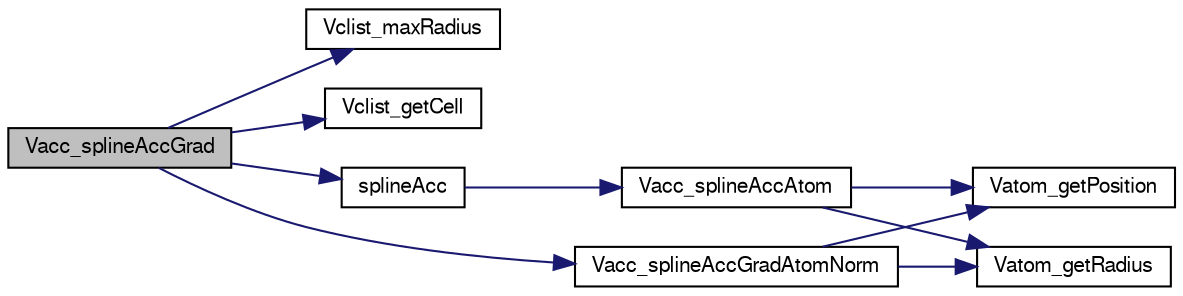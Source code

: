 digraph "Vacc_splineAccGrad"
{
  edge [fontname="FreeSans",fontsize="10",labelfontname="FreeSans",labelfontsize="10"];
  node [fontname="FreeSans",fontsize="10",shape=record];
  rankdir="LR";
  Node1 [label="Vacc_splineAccGrad",height=0.2,width=0.4,color="black", fillcolor="grey75", style="filled" fontcolor="black"];
  Node1 -> Node2 [color="midnightblue",fontsize="10",style="solid",fontname="FreeSans"];
  Node2 [label="Vclist_maxRadius",height=0.2,width=0.4,color="black", fillcolor="white", style="filled",URL="$group___vclist.html#gac90480afcf0e082a4b7bf755cb15d360",tooltip="Get the max probe radius value (in A) the cell list was constructed with."];
  Node1 -> Node3 [color="midnightblue",fontsize="10",style="solid",fontname="FreeSans"];
  Node3 [label="Vclist_getCell",height=0.2,width=0.4,color="black", fillcolor="white", style="filled",URL="$group___vclist.html#gaee63e2dac121f3469b10f9f16b999402",tooltip="Return cell corresponding to specified position or return VNULL."];
  Node1 -> Node4 [color="midnightblue",fontsize="10",style="solid",fontname="FreeSans"];
  Node4 [label="splineAcc",height=0.2,width=0.4,color="black", fillcolor="white", style="filled",URL="$vacc_8c.html#a2a318b9e1df4d9a97ac47cf55498c4a8",tooltip="Fast spline-based surface computation subroutine."];
  Node4 -> Node5 [color="midnightblue",fontsize="10",style="solid",fontname="FreeSans"];
  Node5 [label="Vacc_splineAccAtom",height=0.2,width=0.4,color="black", fillcolor="white", style="filled",URL="$group___vacc.html#gafd1dc8f126eed1c8ffea8d81e859c7cd",tooltip="Report spline-based accessibility for a given atom."];
  Node5 -> Node6 [color="midnightblue",fontsize="10",style="solid",fontname="FreeSans"];
  Node6 [label="Vatom_getPosition",height=0.2,width=0.4,color="black", fillcolor="white", style="filled",URL="$group___vatom.html#ga282b06da5d33678cab1173a6fe5bc89c",tooltip="Get atomic position."];
  Node5 -> Node7 [color="midnightblue",fontsize="10",style="solid",fontname="FreeSans"];
  Node7 [label="Vatom_getRadius",height=0.2,width=0.4,color="black", fillcolor="white", style="filled",URL="$group___vatom.html#ga9739f811224b6e7219cf6e21e0b4d9b4",tooltip="Get atomic position."];
  Node1 -> Node8 [color="midnightblue",fontsize="10",style="solid",fontname="FreeSans"];
  Node8 [label="Vacc_splineAccGradAtomNorm",height=0.2,width=0.4,color="black", fillcolor="white", style="filled",URL="$group___vacc.html#ga02bc1d0af5c35f2f5acaecf4f6b46449",tooltip="Report gradient of spline-based accessibility with respect to a particular atom normalized by the acc..."];
  Node8 -> Node6 [color="midnightblue",fontsize="10",style="solid",fontname="FreeSans"];
  Node8 -> Node7 [color="midnightblue",fontsize="10",style="solid",fontname="FreeSans"];
}
